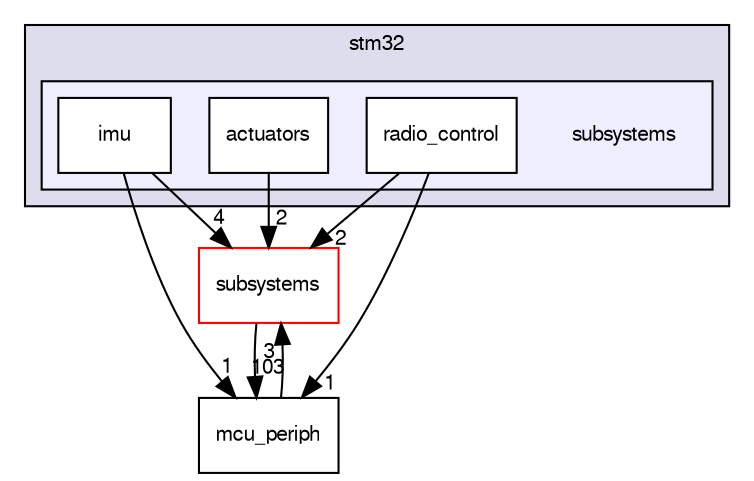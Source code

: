 digraph "sw/airborne/arch/stm32/subsystems" {
  compound=true
  node [ fontsize="10", fontname="FreeSans"];
  edge [ labelfontsize="10", labelfontname="FreeSans"];
  subgraph clusterdir_ebfa5059daba0d85a68f1520147b1a51 {
    graph [ bgcolor="#ddddee", pencolor="black", label="stm32" fontname="FreeSans", fontsize="10", URL="dir_ebfa5059daba0d85a68f1520147b1a51.html"]
  subgraph clusterdir_71548ae744da26ac2c7ca213b679dc43 {
    graph [ bgcolor="#eeeeff", pencolor="black", label="" URL="dir_71548ae744da26ac2c7ca213b679dc43.html"];
    dir_71548ae744da26ac2c7ca213b679dc43 [shape=plaintext label="subsystems"];
    dir_25ba966e11d2062039182252e5025889 [shape=box label="actuators" color="black" fillcolor="white" style="filled" URL="dir_25ba966e11d2062039182252e5025889.html"];
    dir_2ac6ff96257b3d96ab38d195787bdd5e [shape=box label="imu" color="black" fillcolor="white" style="filled" URL="dir_2ac6ff96257b3d96ab38d195787bdd5e.html"];
    dir_b14b085d0c57bddb3031abea4661d10b [shape=box label="radio_control" color="black" fillcolor="white" style="filled" URL="dir_b14b085d0c57bddb3031abea4661d10b.html"];
  }
  }
  dir_12d6ec7aac5a4a9b8cee17e35022d7c7 [shape=box label="subsystems" fillcolor="white" style="filled" color="red" URL="dir_12d6ec7aac5a4a9b8cee17e35022d7c7.html"];
  dir_1ca43f6a116d741d80fb1d0555a2b198 [shape=box label="mcu_periph" URL="dir_1ca43f6a116d741d80fb1d0555a2b198.html"];
  dir_12d6ec7aac5a4a9b8cee17e35022d7c7->dir_1ca43f6a116d741d80fb1d0555a2b198 [headlabel="103", labeldistance=1.5 headhref="dir_000051_000120.html"];
  dir_1ca43f6a116d741d80fb1d0555a2b198->dir_12d6ec7aac5a4a9b8cee17e35022d7c7 [headlabel="3", labeldistance=1.5 headhref="dir_000120_000051.html"];
  dir_25ba966e11d2062039182252e5025889->dir_12d6ec7aac5a4a9b8cee17e35022d7c7 [headlabel="2", labeldistance=1.5 headhref="dir_000029_000051.html"];
  dir_b14b085d0c57bddb3031abea4661d10b->dir_12d6ec7aac5a4a9b8cee17e35022d7c7 [headlabel="2", labeldistance=1.5 headhref="dir_000033_000051.html"];
  dir_b14b085d0c57bddb3031abea4661d10b->dir_1ca43f6a116d741d80fb1d0555a2b198 [headlabel="1", labeldistance=1.5 headhref="dir_000033_000120.html"];
  dir_2ac6ff96257b3d96ab38d195787bdd5e->dir_12d6ec7aac5a4a9b8cee17e35022d7c7 [headlabel="4", labeldistance=1.5 headhref="dir_000045_000051.html"];
  dir_2ac6ff96257b3d96ab38d195787bdd5e->dir_1ca43f6a116d741d80fb1d0555a2b198 [headlabel="1", labeldistance=1.5 headhref="dir_000045_000120.html"];
}
